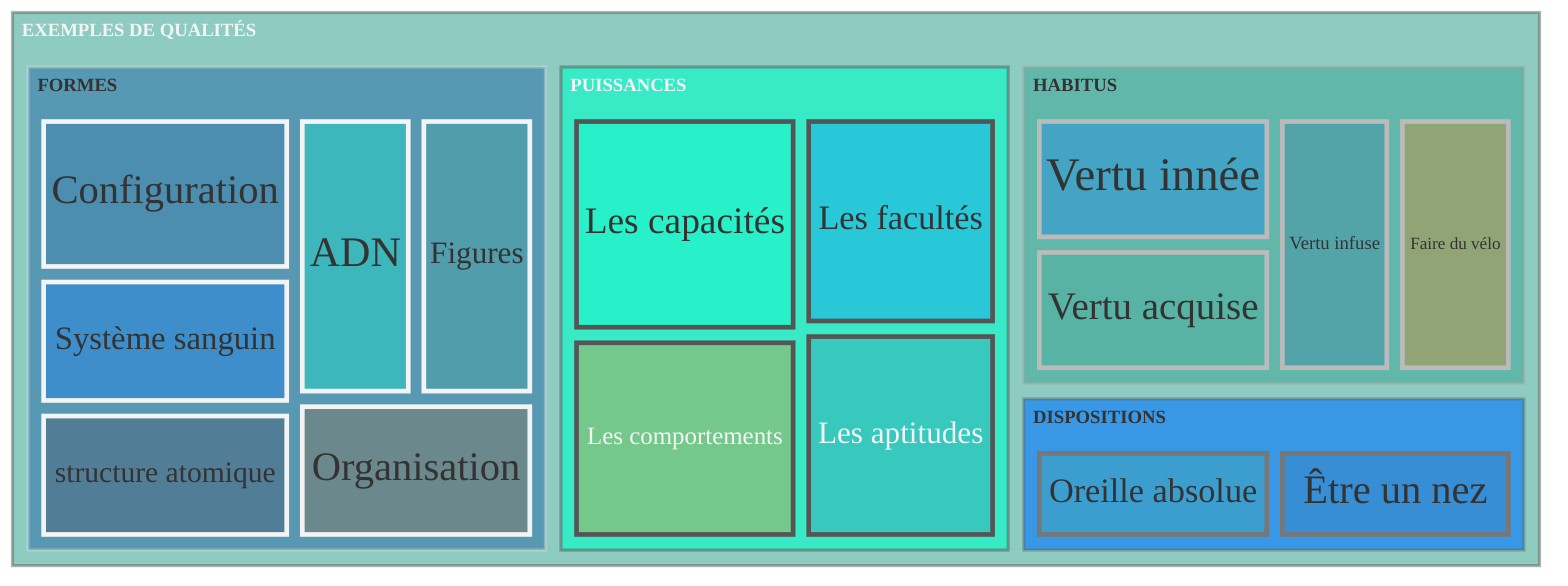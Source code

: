 ---
config:
  theme: neutral
  themeVariables:
    fontFamily: verdana
  treemap:
    showValues: false
    labelFontSize: 24
---
treemap-beta
"EXEMPLES DE QUALITÉS":::menthe
  "FORMES":::bleu
    "Système sanguin":20:::azul
    "structure atomique":20:::ardoise
    "ADN":20:::turquoise
    "Figures":20:::menthe
    "Configuration":24:::bleu
    "Organisation":20:::ocre
  "PUISSANCES":::turquoise
    "Les facultés":25:::azul
    "Les capacités":30:::turquoise
    "Les aptitudes":25:::bleu
    "Les comportements":28:::orange
  "DISPOSITIONS":::azul
    "Oreille absolue":20:::menthe
    "Être un nez":20:::bleu
  "HABITUS":::menthe
    "Vertu innée":20:::azul
    "Vertu acquise":20:::menthe
    "Vertu infuse":20:::bleu
    "Faire du vélo":20:::orange

classDef azul fill:#07F
classDef turquoise fill:#0FC
classDef orange fill:#F70
classDef ocre fill:#963
classDef bleu fill:#37A
classDef menthe fill:#4A9
classDef marron fill:#544
classDef ardoise fill:#445